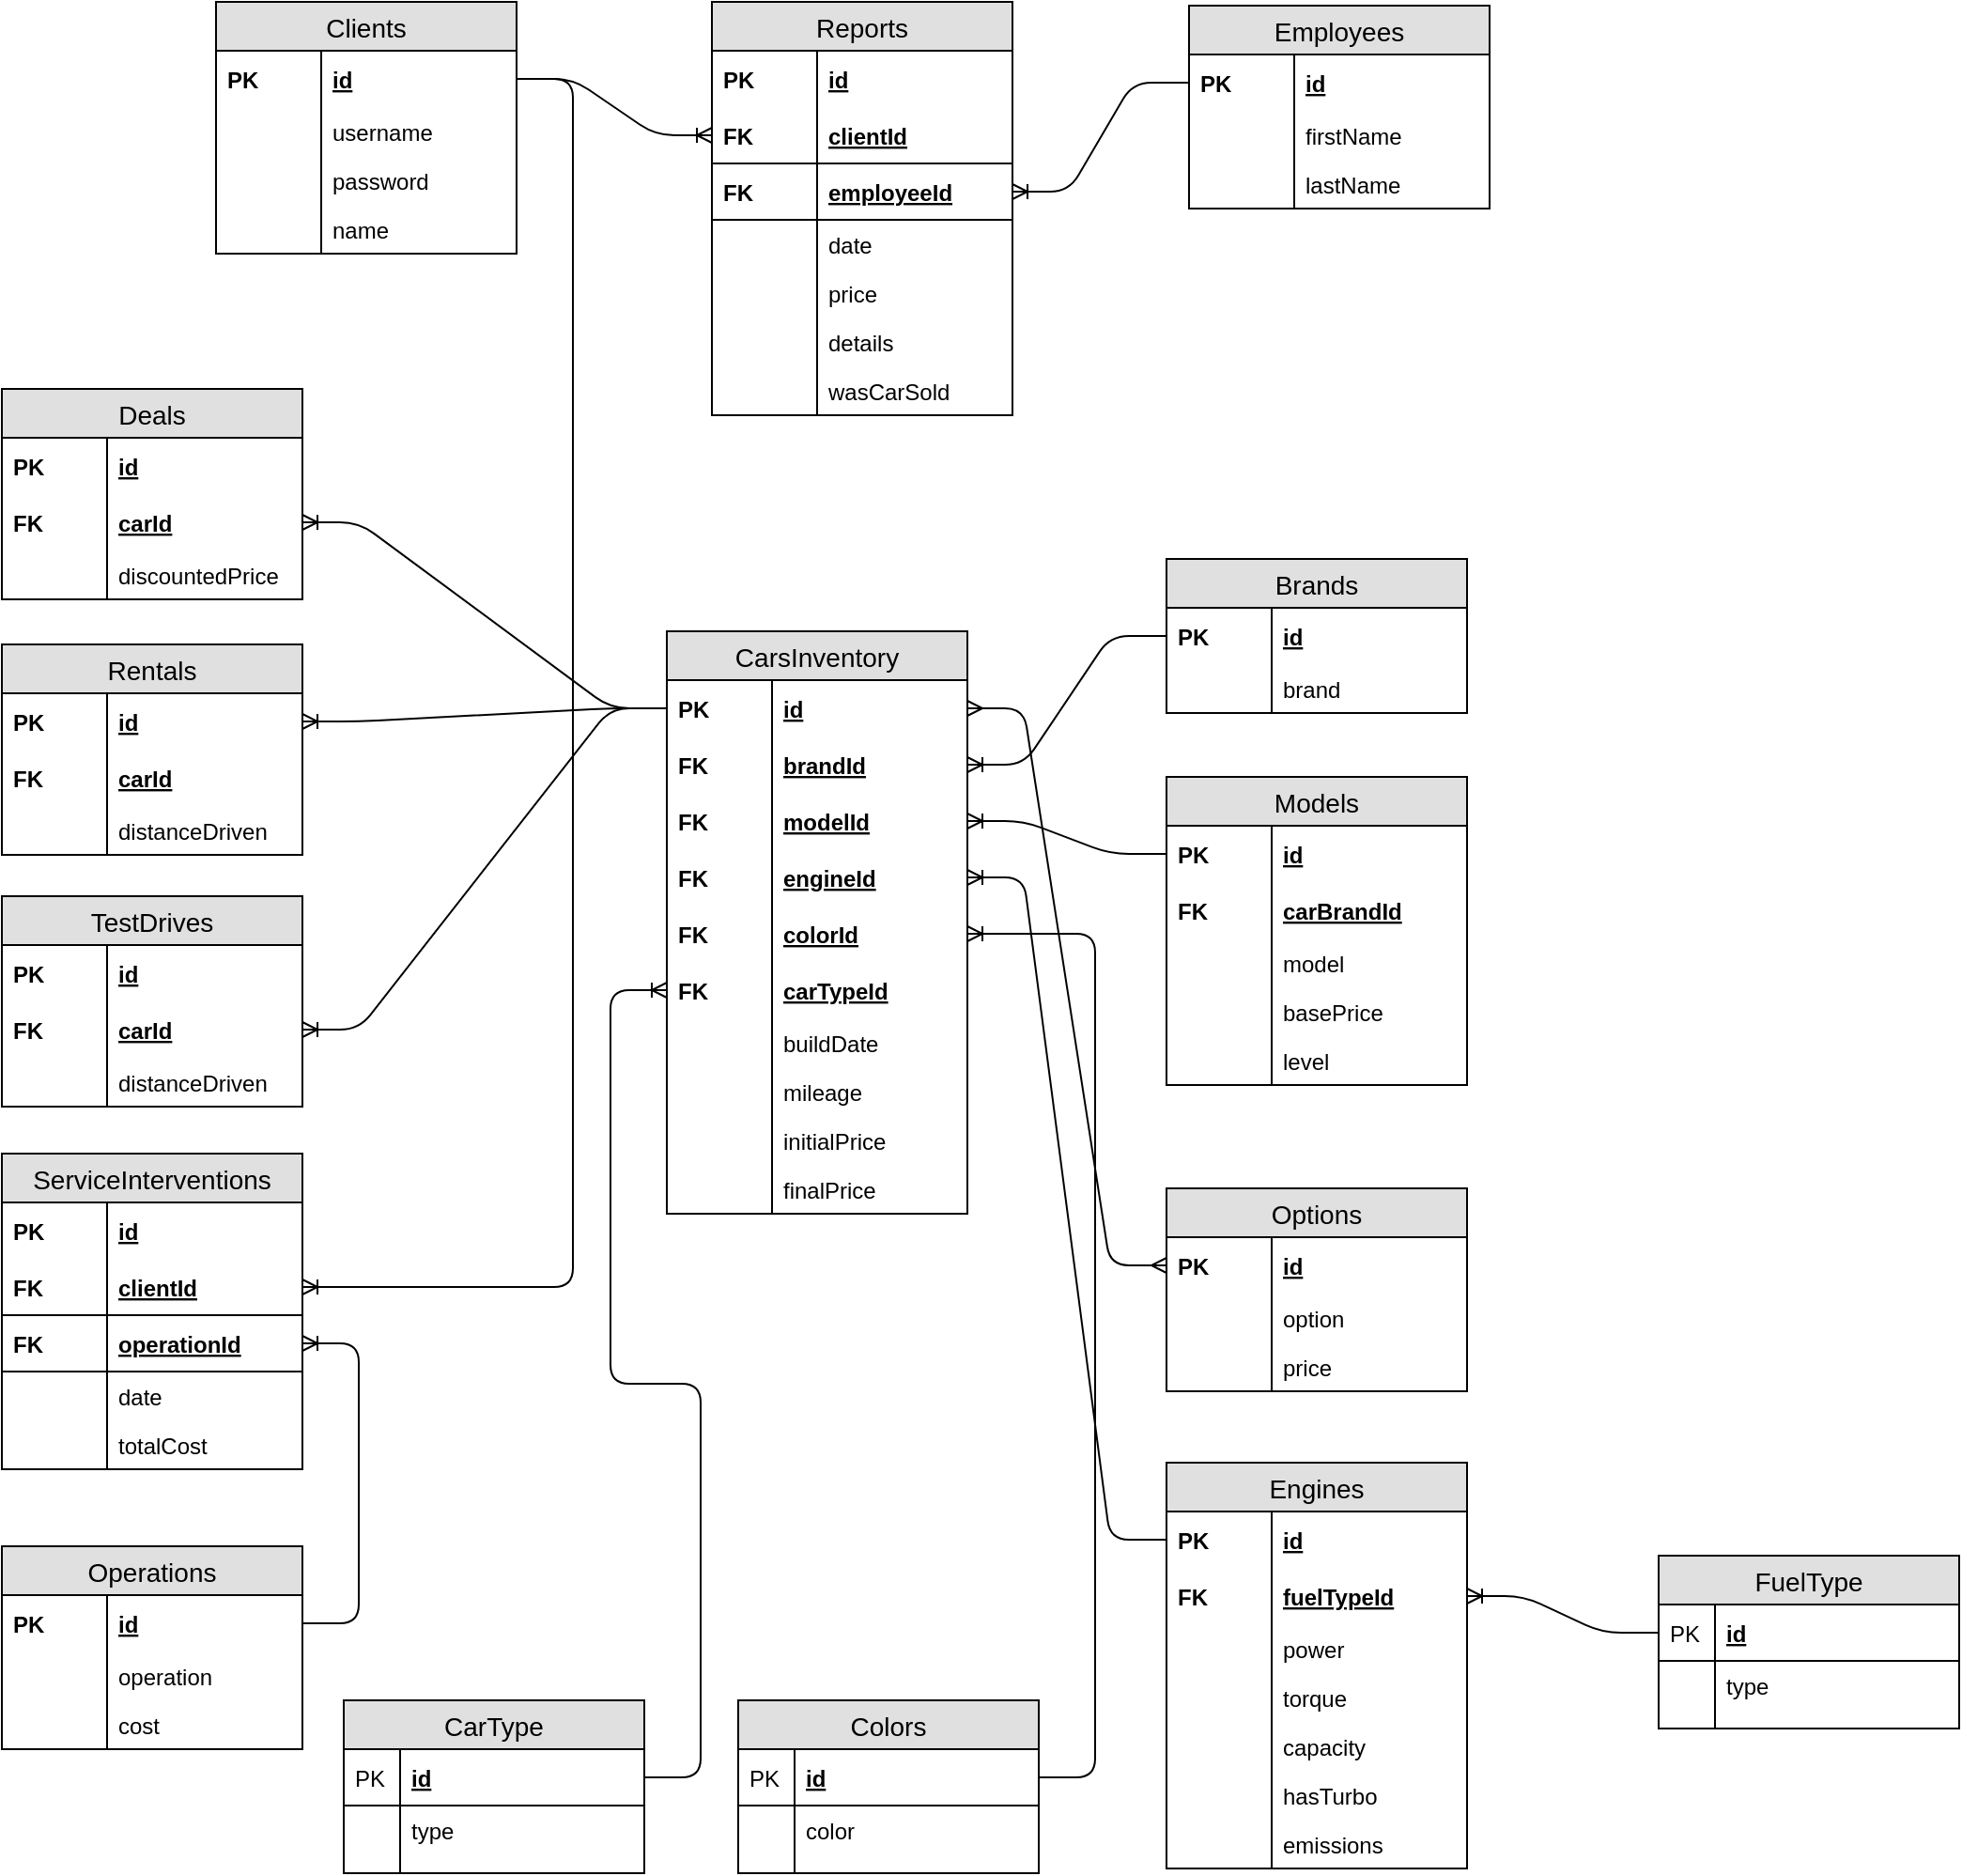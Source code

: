 <mxfile version="10.6.0" type="device"><diagram id="PD2JXmxA2P4d24bD0fUq" name="Page-1"><mxGraphModel dx="1394" dy="764" grid="1" gridSize="10" guides="1" tooltips="1" connect="1" arrows="1" fold="1" page="1" pageScale="1" pageWidth="850" pageHeight="1100" math="0" shadow="0"><root><mxCell id="0"/><mxCell id="1" parent="0"/><mxCell id="Fhsp72yUqhsoBognWgf3-1" value="Clients" style="swimlane;fontStyle=0;childLayout=stackLayout;horizontal=1;startSize=26;fillColor=#e0e0e0;horizontalStack=0;resizeParent=1;resizeParentMax=0;resizeLast=0;collapsible=1;marginBottom=0;swimlaneFillColor=#ffffff;align=center;fontSize=14;" parent="1" vertex="1"><mxGeometry x="152" y="10" width="160" height="134" as="geometry"/></mxCell><mxCell id="Fhsp72yUqhsoBognWgf3-2" value="id" style="shape=partialRectangle;top=0;left=0;right=0;bottom=0;align=left;verticalAlign=middle;fillColor=none;spacingLeft=60;spacingRight=4;overflow=hidden;rotatable=0;points=[[0,0.5],[1,0.5]];portConstraint=eastwest;dropTarget=0;fontStyle=5;fontSize=12;" parent="Fhsp72yUqhsoBognWgf3-1" vertex="1"><mxGeometry y="26" width="160" height="30" as="geometry"/></mxCell><mxCell id="Fhsp72yUqhsoBognWgf3-3" value="PK" style="shape=partialRectangle;fontStyle=1;top=0;left=0;bottom=0;fillColor=none;align=left;verticalAlign=middle;spacingLeft=4;spacingRight=4;overflow=hidden;rotatable=0;points=[];portConstraint=eastwest;part=1;fontSize=12;" parent="Fhsp72yUqhsoBognWgf3-2" vertex="1" connectable="0"><mxGeometry width="56" height="30" as="geometry"/></mxCell><mxCell id="Fhsp72yUqhsoBognWgf3-6" value="username" style="shape=partialRectangle;top=0;left=0;right=0;bottom=0;align=left;verticalAlign=top;fillColor=none;spacingLeft=60;spacingRight=4;overflow=hidden;rotatable=0;points=[[0,0.5],[1,0.5]];portConstraint=eastwest;dropTarget=0;fontSize=12;" parent="Fhsp72yUqhsoBognWgf3-1" vertex="1"><mxGeometry y="56" width="160" height="26" as="geometry"/></mxCell><mxCell id="Fhsp72yUqhsoBognWgf3-7" value="" style="shape=partialRectangle;top=0;left=0;bottom=0;fillColor=none;align=left;verticalAlign=top;spacingLeft=4;spacingRight=4;overflow=hidden;rotatable=0;points=[];portConstraint=eastwest;part=1;fontSize=12;" parent="Fhsp72yUqhsoBognWgf3-6" vertex="1" connectable="0"><mxGeometry width="56" height="26" as="geometry"/></mxCell><mxCell id="Fhsp72yUqhsoBognWgf3-10" value="password" style="shape=partialRectangle;top=0;left=0;right=0;bottom=0;align=left;verticalAlign=top;fillColor=none;spacingLeft=60;spacingRight=4;overflow=hidden;rotatable=0;points=[[0,0.5],[1,0.5]];portConstraint=eastwest;dropTarget=0;fontSize=12;" parent="Fhsp72yUqhsoBognWgf3-1" vertex="1"><mxGeometry y="82" width="160" height="26" as="geometry"/></mxCell><mxCell id="Fhsp72yUqhsoBognWgf3-11" value="" style="shape=partialRectangle;top=0;left=0;bottom=0;fillColor=none;align=left;verticalAlign=top;spacingLeft=4;spacingRight=4;overflow=hidden;rotatable=0;points=[];portConstraint=eastwest;part=1;fontSize=12;" parent="Fhsp72yUqhsoBognWgf3-10" vertex="1" connectable="0"><mxGeometry width="56" height="26" as="geometry"/></mxCell><mxCell id="Fhsp72yUqhsoBognWgf3-159" value="name" style="shape=partialRectangle;top=0;left=0;right=0;bottom=0;align=left;verticalAlign=top;fillColor=none;spacingLeft=60;spacingRight=4;overflow=hidden;rotatable=0;points=[[0,0.5],[1,0.5]];portConstraint=eastwest;dropTarget=0;fontSize=12;" parent="Fhsp72yUqhsoBognWgf3-1" vertex="1"><mxGeometry y="108" width="160" height="26" as="geometry"/></mxCell><mxCell id="Fhsp72yUqhsoBognWgf3-160" value="" style="shape=partialRectangle;top=0;left=0;bottom=0;fillColor=none;align=left;verticalAlign=top;spacingLeft=4;spacingRight=4;overflow=hidden;rotatable=0;points=[];portConstraint=eastwest;part=1;fontSize=12;" parent="Fhsp72yUqhsoBognWgf3-159" vertex="1" connectable="0"><mxGeometry width="56" height="26" as="geometry"/></mxCell><mxCell id="Fhsp72yUqhsoBognWgf3-12" value="Employees" style="swimlane;fontStyle=0;childLayout=stackLayout;horizontal=1;startSize=26;fillColor=#e0e0e0;horizontalStack=0;resizeParent=1;resizeParentMax=0;resizeLast=0;collapsible=1;marginBottom=0;swimlaneFillColor=#ffffff;align=center;fontSize=14;" parent="1" vertex="1"><mxGeometry x="670" y="12" width="160" height="108" as="geometry"/></mxCell><mxCell id="Fhsp72yUqhsoBognWgf3-13" value="id" style="shape=partialRectangle;top=0;left=0;right=0;bottom=0;align=left;verticalAlign=middle;fillColor=none;spacingLeft=60;spacingRight=4;overflow=hidden;rotatable=0;points=[[0,0.5],[1,0.5]];portConstraint=eastwest;dropTarget=0;fontStyle=5;fontSize=12;" parent="Fhsp72yUqhsoBognWgf3-12" vertex="1"><mxGeometry y="26" width="160" height="30" as="geometry"/></mxCell><mxCell id="Fhsp72yUqhsoBognWgf3-14" value="PK" style="shape=partialRectangle;fontStyle=1;top=0;left=0;bottom=0;fillColor=none;align=left;verticalAlign=middle;spacingLeft=4;spacingRight=4;overflow=hidden;rotatable=0;points=[];portConstraint=eastwest;part=1;fontSize=12;" parent="Fhsp72yUqhsoBognWgf3-13" vertex="1" connectable="0"><mxGeometry width="56" height="30" as="geometry"/></mxCell><mxCell id="Fhsp72yUqhsoBognWgf3-17" value="firstName" style="shape=partialRectangle;top=0;left=0;right=0;bottom=0;align=left;verticalAlign=top;fillColor=none;spacingLeft=60;spacingRight=4;overflow=hidden;rotatable=0;points=[[0,0.5],[1,0.5]];portConstraint=eastwest;dropTarget=0;fontSize=12;" parent="Fhsp72yUqhsoBognWgf3-12" vertex="1"><mxGeometry y="56" width="160" height="26" as="geometry"/></mxCell><mxCell id="Fhsp72yUqhsoBognWgf3-18" value="" style="shape=partialRectangle;top=0;left=0;bottom=0;fillColor=none;align=left;verticalAlign=top;spacingLeft=4;spacingRight=4;overflow=hidden;rotatable=0;points=[];portConstraint=eastwest;part=1;fontSize=12;" parent="Fhsp72yUqhsoBognWgf3-17" vertex="1" connectable="0"><mxGeometry width="56" height="26" as="geometry"/></mxCell><mxCell id="Fhsp72yUqhsoBognWgf3-19" value="lastName" style="shape=partialRectangle;top=0;left=0;right=0;bottom=0;align=left;verticalAlign=top;fillColor=none;spacingLeft=60;spacingRight=4;overflow=hidden;rotatable=0;points=[[0,0.5],[1,0.5]];portConstraint=eastwest;dropTarget=0;fontSize=12;" parent="Fhsp72yUqhsoBognWgf3-12" vertex="1"><mxGeometry y="82" width="160" height="26" as="geometry"/></mxCell><mxCell id="Fhsp72yUqhsoBognWgf3-20" value="" style="shape=partialRectangle;top=0;left=0;bottom=0;fillColor=none;align=left;verticalAlign=top;spacingLeft=4;spacingRight=4;overflow=hidden;rotatable=0;points=[];portConstraint=eastwest;part=1;fontSize=12;" parent="Fhsp72yUqhsoBognWgf3-19" vertex="1" connectable="0"><mxGeometry width="56" height="26" as="geometry"/></mxCell><mxCell id="Fhsp72yUqhsoBognWgf3-21" value="CarsInventory" style="swimlane;fontStyle=0;childLayout=stackLayout;horizontal=1;startSize=26;fillColor=#e0e0e0;horizontalStack=0;resizeParent=1;resizeParentMax=0;resizeLast=0;collapsible=1;marginBottom=0;swimlaneFillColor=#ffffff;align=center;fontSize=14;" parent="1" vertex="1"><mxGeometry x="392" y="345" width="160" height="310" as="geometry"/></mxCell><mxCell id="Fhsp72yUqhsoBognWgf3-22" value="id" style="shape=partialRectangle;top=0;left=0;right=0;bottom=0;align=left;verticalAlign=middle;fillColor=none;spacingLeft=60;spacingRight=4;overflow=hidden;rotatable=0;points=[[0,0.5],[1,0.5]];portConstraint=eastwest;dropTarget=0;fontStyle=5;fontSize=12;" parent="Fhsp72yUqhsoBognWgf3-21" vertex="1"><mxGeometry y="26" width="160" height="30" as="geometry"/></mxCell><mxCell id="Fhsp72yUqhsoBognWgf3-23" value="PK" style="shape=partialRectangle;fontStyle=1;top=0;left=0;bottom=0;fillColor=none;align=left;verticalAlign=middle;spacingLeft=4;spacingRight=4;overflow=hidden;rotatable=0;points=[];portConstraint=eastwest;part=1;fontSize=12;" parent="Fhsp72yUqhsoBognWgf3-22" vertex="1" connectable="0"><mxGeometry width="56" height="30" as="geometry"/></mxCell><mxCell id="Fhsp72yUqhsoBognWgf3-57" value="brandId" style="shape=partialRectangle;top=0;left=0;right=0;bottom=0;align=left;verticalAlign=middle;fillColor=none;spacingLeft=60;spacingRight=4;overflow=hidden;rotatable=0;points=[[0,0.5],[1,0.5]];portConstraint=eastwest;dropTarget=0;fontStyle=5;fontSize=12;" parent="Fhsp72yUqhsoBognWgf3-21" vertex="1"><mxGeometry y="56" width="160" height="30" as="geometry"/></mxCell><mxCell id="Fhsp72yUqhsoBognWgf3-58" value="FK" style="shape=partialRectangle;fontStyle=1;top=0;left=0;bottom=0;fillColor=none;align=left;verticalAlign=middle;spacingLeft=4;spacingRight=4;overflow=hidden;rotatable=0;points=[];portConstraint=eastwest;part=1;fontSize=12;" parent="Fhsp72yUqhsoBognWgf3-57" vertex="1" connectable="0"><mxGeometry width="56" height="30" as="geometry"/></mxCell><mxCell id="Fhsp72yUqhsoBognWgf3-59" value="modelId" style="shape=partialRectangle;top=0;left=0;right=0;bottom=0;align=left;verticalAlign=middle;fillColor=none;spacingLeft=60;spacingRight=4;overflow=hidden;rotatable=0;points=[[0,0.5],[1,0.5]];portConstraint=eastwest;dropTarget=0;fontStyle=5;fontSize=12;" parent="Fhsp72yUqhsoBognWgf3-21" vertex="1"><mxGeometry y="86" width="160" height="30" as="geometry"/></mxCell><mxCell id="Fhsp72yUqhsoBognWgf3-60" value="FK" style="shape=partialRectangle;fontStyle=1;top=0;left=0;bottom=0;fillColor=none;align=left;verticalAlign=middle;spacingLeft=4;spacingRight=4;overflow=hidden;rotatable=0;points=[];portConstraint=eastwest;part=1;fontSize=12;" parent="Fhsp72yUqhsoBognWgf3-59" vertex="1" connectable="0"><mxGeometry width="56" height="30" as="geometry"/></mxCell><mxCell id="Fhsp72yUqhsoBognWgf3-61" value="engineId" style="shape=partialRectangle;top=0;left=0;right=0;bottom=0;align=left;verticalAlign=middle;fillColor=none;spacingLeft=60;spacingRight=4;overflow=hidden;rotatable=0;points=[[0,0.5],[1,0.5]];portConstraint=eastwest;dropTarget=0;fontStyle=5;fontSize=12;" parent="Fhsp72yUqhsoBognWgf3-21" vertex="1"><mxGeometry y="116" width="160" height="30" as="geometry"/></mxCell><mxCell id="Fhsp72yUqhsoBognWgf3-62" value="FK" style="shape=partialRectangle;fontStyle=1;top=0;left=0;bottom=0;fillColor=none;align=left;verticalAlign=middle;spacingLeft=4;spacingRight=4;overflow=hidden;rotatable=0;points=[];portConstraint=eastwest;part=1;fontSize=12;" parent="Fhsp72yUqhsoBognWgf3-61" vertex="1" connectable="0"><mxGeometry width="56" height="30" as="geometry"/></mxCell><mxCell id="Fhsp72yUqhsoBognWgf3-76" value="colorId" style="shape=partialRectangle;top=0;left=0;right=0;bottom=0;align=left;verticalAlign=middle;fillColor=none;spacingLeft=60;spacingRight=4;overflow=hidden;rotatable=0;points=[[0,0.5],[1,0.5]];portConstraint=eastwest;dropTarget=0;fontStyle=5;fontSize=12;" parent="Fhsp72yUqhsoBognWgf3-21" vertex="1"><mxGeometry y="146" width="160" height="30" as="geometry"/></mxCell><mxCell id="Fhsp72yUqhsoBognWgf3-77" value="FK" style="shape=partialRectangle;fontStyle=1;top=0;left=0;bottom=0;fillColor=none;align=left;verticalAlign=middle;spacingLeft=4;spacingRight=4;overflow=hidden;rotatable=0;points=[];portConstraint=eastwest;part=1;fontSize=12;" parent="Fhsp72yUqhsoBognWgf3-76" vertex="1" connectable="0"><mxGeometry width="56" height="30" as="geometry"/></mxCell><mxCell id="Fhsp72yUqhsoBognWgf3-78" value="carTypeId" style="shape=partialRectangle;top=0;left=0;right=0;bottom=0;align=left;verticalAlign=middle;fillColor=none;spacingLeft=60;spacingRight=4;overflow=hidden;rotatable=0;points=[[0,0.5],[1,0.5]];portConstraint=eastwest;dropTarget=0;fontStyle=5;fontSize=12;" parent="Fhsp72yUqhsoBognWgf3-21" vertex="1"><mxGeometry y="176" width="160" height="30" as="geometry"/></mxCell><mxCell id="Fhsp72yUqhsoBognWgf3-79" value="FK" style="shape=partialRectangle;fontStyle=1;top=0;left=0;bottom=0;fillColor=none;align=left;verticalAlign=middle;spacingLeft=4;spacingRight=4;overflow=hidden;rotatable=0;points=[];portConstraint=eastwest;part=1;fontSize=12;" parent="Fhsp72yUqhsoBognWgf3-78" vertex="1" connectable="0"><mxGeometry width="56" height="30" as="geometry"/></mxCell><mxCell id="Fhsp72yUqhsoBognWgf3-26" value="buildDate" style="shape=partialRectangle;top=0;left=0;right=0;bottom=0;align=left;verticalAlign=top;fillColor=none;spacingLeft=60;spacingRight=4;overflow=hidden;rotatable=0;points=[[0,0.5],[1,0.5]];portConstraint=eastwest;dropTarget=0;fontSize=12;" parent="Fhsp72yUqhsoBognWgf3-21" vertex="1"><mxGeometry y="206" width="160" height="26" as="geometry"/></mxCell><mxCell id="Fhsp72yUqhsoBognWgf3-27" value="" style="shape=partialRectangle;top=0;left=0;bottom=0;fillColor=none;align=left;verticalAlign=top;spacingLeft=4;spacingRight=4;overflow=hidden;rotatable=0;points=[];portConstraint=eastwest;part=1;fontSize=12;" parent="Fhsp72yUqhsoBognWgf3-26" vertex="1" connectable="0"><mxGeometry width="56" height="26" as="geometry"/></mxCell><mxCell id="Fhsp72yUqhsoBognWgf3-74" value="mileage" style="shape=partialRectangle;top=0;left=0;right=0;bottom=0;align=left;verticalAlign=top;fillColor=none;spacingLeft=60;spacingRight=4;overflow=hidden;rotatable=0;points=[[0,0.5],[1,0.5]];portConstraint=eastwest;dropTarget=0;fontSize=12;" parent="Fhsp72yUqhsoBognWgf3-21" vertex="1"><mxGeometry y="232" width="160" height="26" as="geometry"/></mxCell><mxCell id="Fhsp72yUqhsoBognWgf3-75" value="" style="shape=partialRectangle;top=0;left=0;bottom=0;fillColor=none;align=left;verticalAlign=top;spacingLeft=4;spacingRight=4;overflow=hidden;rotatable=0;points=[];portConstraint=eastwest;part=1;fontSize=12;" parent="Fhsp72yUqhsoBognWgf3-74" vertex="1" connectable="0"><mxGeometry width="56" height="26" as="geometry"/></mxCell><mxCell id="Fhsp72yUqhsoBognWgf3-80" value="initialPrice" style="shape=partialRectangle;top=0;left=0;right=0;bottom=0;align=left;verticalAlign=top;fillColor=none;spacingLeft=60;spacingRight=4;overflow=hidden;rotatable=0;points=[[0,0.5],[1,0.5]];portConstraint=eastwest;dropTarget=0;fontSize=12;" parent="Fhsp72yUqhsoBognWgf3-21" vertex="1"><mxGeometry y="258" width="160" height="26" as="geometry"/></mxCell><mxCell id="Fhsp72yUqhsoBognWgf3-81" value="" style="shape=partialRectangle;top=0;left=0;bottom=0;fillColor=none;align=left;verticalAlign=top;spacingLeft=4;spacingRight=4;overflow=hidden;rotatable=0;points=[];portConstraint=eastwest;part=1;fontSize=12;" parent="Fhsp72yUqhsoBognWgf3-80" vertex="1" connectable="0"><mxGeometry width="56" height="26" as="geometry"/></mxCell><mxCell id="Fhsp72yUqhsoBognWgf3-82" value="finalPrice" style="shape=partialRectangle;top=0;left=0;right=0;bottom=0;align=left;verticalAlign=top;fillColor=none;spacingLeft=60;spacingRight=4;overflow=hidden;rotatable=0;points=[[0,0.5],[1,0.5]];portConstraint=eastwest;dropTarget=0;fontSize=12;" parent="Fhsp72yUqhsoBognWgf3-21" vertex="1"><mxGeometry y="284" width="160" height="26" as="geometry"/></mxCell><mxCell id="Fhsp72yUqhsoBognWgf3-83" value="" style="shape=partialRectangle;top=0;left=0;bottom=0;fillColor=none;align=left;verticalAlign=top;spacingLeft=4;spacingRight=4;overflow=hidden;rotatable=0;points=[];portConstraint=eastwest;part=1;fontSize=12;" parent="Fhsp72yUqhsoBognWgf3-82" vertex="1" connectable="0"><mxGeometry width="56" height="26" as="geometry"/></mxCell><mxCell id="Fhsp72yUqhsoBognWgf3-28" value="Brands" style="swimlane;fontStyle=0;childLayout=stackLayout;horizontal=1;startSize=26;fillColor=#e0e0e0;horizontalStack=0;resizeParent=1;resizeParentMax=0;resizeLast=0;collapsible=1;marginBottom=0;swimlaneFillColor=#ffffff;align=center;fontSize=14;" parent="1" vertex="1"><mxGeometry x="658" y="306.5" width="160" height="82" as="geometry"/></mxCell><mxCell id="Fhsp72yUqhsoBognWgf3-29" value="id" style="shape=partialRectangle;top=0;left=0;right=0;bottom=0;align=left;verticalAlign=middle;fillColor=none;spacingLeft=60;spacingRight=4;overflow=hidden;rotatable=0;points=[[0,0.5],[1,0.5]];portConstraint=eastwest;dropTarget=0;fontStyle=5;fontSize=12;" parent="Fhsp72yUqhsoBognWgf3-28" vertex="1"><mxGeometry y="26" width="160" height="30" as="geometry"/></mxCell><mxCell id="Fhsp72yUqhsoBognWgf3-30" value="PK" style="shape=partialRectangle;fontStyle=1;top=0;left=0;bottom=0;fillColor=none;align=left;verticalAlign=middle;spacingLeft=4;spacingRight=4;overflow=hidden;rotatable=0;points=[];portConstraint=eastwest;part=1;fontSize=12;" parent="Fhsp72yUqhsoBognWgf3-29" vertex="1" connectable="0"><mxGeometry width="56" height="30" as="geometry"/></mxCell><mxCell id="Fhsp72yUqhsoBognWgf3-33" value="brand" style="shape=partialRectangle;top=0;left=0;right=0;bottom=0;align=left;verticalAlign=top;fillColor=none;spacingLeft=60;spacingRight=4;overflow=hidden;rotatable=0;points=[[0,0.5],[1,0.5]];portConstraint=eastwest;dropTarget=0;fontSize=12;" parent="Fhsp72yUqhsoBognWgf3-28" vertex="1"><mxGeometry y="56" width="160" height="26" as="geometry"/></mxCell><mxCell id="Fhsp72yUqhsoBognWgf3-34" value="" style="shape=partialRectangle;top=0;left=0;bottom=0;fillColor=none;align=left;verticalAlign=top;spacingLeft=4;spacingRight=4;overflow=hidden;rotatable=0;points=[];portConstraint=eastwest;part=1;fontSize=12;" parent="Fhsp72yUqhsoBognWgf3-33" vertex="1" connectable="0"><mxGeometry width="56" height="26" as="geometry"/></mxCell><mxCell id="Fhsp72yUqhsoBognWgf3-35" value="Models" style="swimlane;fontStyle=0;childLayout=stackLayout;horizontal=1;startSize=26;fillColor=#e0e0e0;horizontalStack=0;resizeParent=1;resizeParentMax=0;resizeLast=0;collapsible=1;marginBottom=0;swimlaneFillColor=#ffffff;align=center;fontSize=14;" parent="1" vertex="1"><mxGeometry x="658" y="422.5" width="160" height="164" as="geometry"/></mxCell><mxCell id="Fhsp72yUqhsoBognWgf3-36" value="id" style="shape=partialRectangle;top=0;left=0;right=0;bottom=0;align=left;verticalAlign=middle;fillColor=none;spacingLeft=60;spacingRight=4;overflow=hidden;rotatable=0;points=[[0,0.5],[1,0.5]];portConstraint=eastwest;dropTarget=0;fontStyle=5;fontSize=12;" parent="Fhsp72yUqhsoBognWgf3-35" vertex="1"><mxGeometry y="26" width="160" height="30" as="geometry"/></mxCell><mxCell id="Fhsp72yUqhsoBognWgf3-37" value="PK" style="shape=partialRectangle;fontStyle=1;top=0;left=0;bottom=0;fillColor=none;align=left;verticalAlign=middle;spacingLeft=4;spacingRight=4;overflow=hidden;rotatable=0;points=[];portConstraint=eastwest;part=1;fontSize=12;" parent="Fhsp72yUqhsoBognWgf3-36" vertex="1" connectable="0"><mxGeometry width="56" height="30" as="geometry"/></mxCell><mxCell id="Fhsp72yUqhsoBognWgf3-42" value="carBrandId" style="shape=partialRectangle;top=0;left=0;right=0;bottom=0;align=left;verticalAlign=middle;fillColor=none;spacingLeft=60;spacingRight=4;overflow=hidden;rotatable=0;points=[[0,0.5],[1,0.5]];portConstraint=eastwest;dropTarget=0;fontStyle=5;fontSize=12;" parent="Fhsp72yUqhsoBognWgf3-35" vertex="1"><mxGeometry y="56" width="160" height="30" as="geometry"/></mxCell><mxCell id="Fhsp72yUqhsoBognWgf3-43" value="FK" style="shape=partialRectangle;fontStyle=1;top=0;left=0;bottom=0;fillColor=none;align=left;verticalAlign=middle;spacingLeft=4;spacingRight=4;overflow=hidden;rotatable=0;points=[];portConstraint=eastwest;part=1;fontSize=12;" parent="Fhsp72yUqhsoBognWgf3-42" vertex="1" connectable="0"><mxGeometry width="56" height="30" as="geometry"/></mxCell><mxCell id="Fhsp72yUqhsoBognWgf3-40" value="model" style="shape=partialRectangle;top=0;left=0;right=0;bottom=0;align=left;verticalAlign=top;fillColor=none;spacingLeft=60;spacingRight=4;overflow=hidden;rotatable=0;points=[[0,0.5],[1,0.5]];portConstraint=eastwest;dropTarget=0;fontSize=12;" parent="Fhsp72yUqhsoBognWgf3-35" vertex="1"><mxGeometry y="86" width="160" height="26" as="geometry"/></mxCell><mxCell id="Fhsp72yUqhsoBognWgf3-41" value="" style="shape=partialRectangle;top=0;left=0;bottom=0;fillColor=none;align=left;verticalAlign=top;spacingLeft=4;spacingRight=4;overflow=hidden;rotatable=0;points=[];portConstraint=eastwest;part=1;fontSize=12;" parent="Fhsp72yUqhsoBognWgf3-40" vertex="1" connectable="0"><mxGeometry width="56" height="26" as="geometry"/></mxCell><mxCell id="Fhsp72yUqhsoBognWgf3-150" value="basePrice" style="shape=partialRectangle;top=0;left=0;right=0;bottom=0;align=left;verticalAlign=top;fillColor=none;spacingLeft=60;spacingRight=4;overflow=hidden;rotatable=0;points=[[0,0.5],[1,0.5]];portConstraint=eastwest;dropTarget=0;fontSize=12;" parent="Fhsp72yUqhsoBognWgf3-35" vertex="1"><mxGeometry y="112" width="160" height="26" as="geometry"/></mxCell><mxCell id="Fhsp72yUqhsoBognWgf3-151" value="" style="shape=partialRectangle;top=0;left=0;bottom=0;fillColor=none;align=left;verticalAlign=top;spacingLeft=4;spacingRight=4;overflow=hidden;rotatable=0;points=[];portConstraint=eastwest;part=1;fontSize=12;" parent="Fhsp72yUqhsoBognWgf3-150" vertex="1" connectable="0"><mxGeometry width="56" height="26" as="geometry"/></mxCell><mxCell id="hEeUkQc88H67avdMXDCV-1" value="level" style="shape=partialRectangle;top=0;left=0;right=0;bottom=0;align=left;verticalAlign=top;fillColor=none;spacingLeft=60;spacingRight=4;overflow=hidden;rotatable=0;points=[[0,0.5],[1,0.5]];portConstraint=eastwest;dropTarget=0;fontSize=12;" vertex="1" parent="Fhsp72yUqhsoBognWgf3-35"><mxGeometry y="138" width="160" height="26" as="geometry"/></mxCell><mxCell id="hEeUkQc88H67avdMXDCV-2" value="" style="shape=partialRectangle;top=0;left=0;bottom=0;fillColor=none;align=left;verticalAlign=top;spacingLeft=4;spacingRight=4;overflow=hidden;rotatable=0;points=[];portConstraint=eastwest;part=1;fontSize=12;" vertex="1" connectable="0" parent="hEeUkQc88H67avdMXDCV-1"><mxGeometry width="56" height="26" as="geometry"/></mxCell><mxCell id="Fhsp72yUqhsoBognWgf3-44" value="Options" style="swimlane;fontStyle=0;childLayout=stackLayout;horizontal=1;startSize=26;fillColor=#e0e0e0;horizontalStack=0;resizeParent=1;resizeParentMax=0;resizeLast=0;collapsible=1;marginBottom=0;swimlaneFillColor=#ffffff;align=center;fontSize=14;" parent="1" vertex="1"><mxGeometry x="658" y="641.5" width="160" height="108" as="geometry"/></mxCell><mxCell id="Fhsp72yUqhsoBognWgf3-45" value="id" style="shape=partialRectangle;top=0;left=0;right=0;bottom=0;align=left;verticalAlign=middle;fillColor=none;spacingLeft=60;spacingRight=4;overflow=hidden;rotatable=0;points=[[0,0.5],[1,0.5]];portConstraint=eastwest;dropTarget=0;fontStyle=5;fontSize=12;" parent="Fhsp72yUqhsoBognWgf3-44" vertex="1"><mxGeometry y="26" width="160" height="30" as="geometry"/></mxCell><mxCell id="Fhsp72yUqhsoBognWgf3-46" value="PK" style="shape=partialRectangle;fontStyle=1;top=0;left=0;bottom=0;fillColor=none;align=left;verticalAlign=middle;spacingLeft=4;spacingRight=4;overflow=hidden;rotatable=0;points=[];portConstraint=eastwest;part=1;fontSize=12;" parent="Fhsp72yUqhsoBognWgf3-45" vertex="1" connectable="0"><mxGeometry width="56" height="30" as="geometry"/></mxCell><mxCell id="Fhsp72yUqhsoBognWgf3-49" value="option" style="shape=partialRectangle;top=0;left=0;right=0;bottom=0;align=left;verticalAlign=top;fillColor=none;spacingLeft=60;spacingRight=4;overflow=hidden;rotatable=0;points=[[0,0.5],[1,0.5]];portConstraint=eastwest;dropTarget=0;fontSize=12;" parent="Fhsp72yUqhsoBognWgf3-44" vertex="1"><mxGeometry y="56" width="160" height="26" as="geometry"/></mxCell><mxCell id="Fhsp72yUqhsoBognWgf3-50" value="" style="shape=partialRectangle;top=0;left=0;bottom=0;fillColor=none;align=left;verticalAlign=top;spacingLeft=4;spacingRight=4;overflow=hidden;rotatable=0;points=[];portConstraint=eastwest;part=1;fontSize=12;" parent="Fhsp72yUqhsoBognWgf3-49" vertex="1" connectable="0"><mxGeometry width="56" height="26" as="geometry"/></mxCell><mxCell id="Fhsp72yUqhsoBognWgf3-51" value="price" style="shape=partialRectangle;top=0;left=0;right=0;bottom=0;align=left;verticalAlign=top;fillColor=none;spacingLeft=60;spacingRight=4;overflow=hidden;rotatable=0;points=[[0,0.5],[1,0.5]];portConstraint=eastwest;dropTarget=0;fontSize=12;" parent="Fhsp72yUqhsoBognWgf3-44" vertex="1"><mxGeometry y="82" width="160" height="26" as="geometry"/></mxCell><mxCell id="Fhsp72yUqhsoBognWgf3-52" value="" style="shape=partialRectangle;top=0;left=0;bottom=0;fillColor=none;align=left;verticalAlign=top;spacingLeft=4;spacingRight=4;overflow=hidden;rotatable=0;points=[];portConstraint=eastwest;part=1;fontSize=12;" parent="Fhsp72yUqhsoBognWgf3-51" vertex="1" connectable="0"><mxGeometry width="56" height="26" as="geometry"/></mxCell><mxCell id="Fhsp72yUqhsoBognWgf3-84" value="Deals" style="swimlane;fontStyle=0;childLayout=stackLayout;horizontal=1;startSize=26;fillColor=#e0e0e0;horizontalStack=0;resizeParent=1;resizeParentMax=0;resizeLast=0;collapsible=1;marginBottom=0;swimlaneFillColor=#ffffff;align=center;fontSize=14;" parent="1" vertex="1"><mxGeometry x="38" y="216" width="160" height="112" as="geometry"/></mxCell><mxCell id="Fhsp72yUqhsoBognWgf3-85" value="id" style="shape=partialRectangle;top=0;left=0;right=0;bottom=0;align=left;verticalAlign=middle;fillColor=none;spacingLeft=60;spacingRight=4;overflow=hidden;rotatable=0;points=[[0,0.5],[1,0.5]];portConstraint=eastwest;dropTarget=0;fontStyle=5;fontSize=12;" parent="Fhsp72yUqhsoBognWgf3-84" vertex="1"><mxGeometry y="26" width="160" height="30" as="geometry"/></mxCell><mxCell id="Fhsp72yUqhsoBognWgf3-86" value="PK" style="shape=partialRectangle;fontStyle=1;top=0;left=0;bottom=0;fillColor=none;align=left;verticalAlign=middle;spacingLeft=4;spacingRight=4;overflow=hidden;rotatable=0;points=[];portConstraint=eastwest;part=1;fontSize=12;" parent="Fhsp72yUqhsoBognWgf3-85" vertex="1" connectable="0"><mxGeometry width="56" height="30" as="geometry"/></mxCell><mxCell id="Fhsp72yUqhsoBognWgf3-98" value="carId" style="shape=partialRectangle;top=0;left=0;right=0;bottom=0;align=left;verticalAlign=middle;fillColor=none;spacingLeft=60;spacingRight=4;overflow=hidden;rotatable=0;points=[[0,0.5],[1,0.5]];portConstraint=eastwest;dropTarget=0;fontStyle=5;fontSize=12;" parent="Fhsp72yUqhsoBognWgf3-84" vertex="1"><mxGeometry y="56" width="160" height="30" as="geometry"/></mxCell><mxCell id="Fhsp72yUqhsoBognWgf3-99" value="FK" style="shape=partialRectangle;fontStyle=1;top=0;left=0;bottom=0;fillColor=none;align=left;verticalAlign=middle;spacingLeft=4;spacingRight=4;overflow=hidden;rotatable=0;points=[];portConstraint=eastwest;part=1;fontSize=12;" parent="Fhsp72yUqhsoBognWgf3-98" vertex="1" connectable="0"><mxGeometry width="56" height="30" as="geometry"/></mxCell><mxCell id="Fhsp72yUqhsoBognWgf3-89" value="discountedPrice" style="shape=partialRectangle;top=0;left=0;right=0;bottom=0;align=left;verticalAlign=top;fillColor=none;spacingLeft=60;spacingRight=4;overflow=hidden;rotatable=0;points=[[0,0.5],[1,0.5]];portConstraint=eastwest;dropTarget=0;fontSize=12;" parent="Fhsp72yUqhsoBognWgf3-84" vertex="1"><mxGeometry y="86" width="160" height="26" as="geometry"/></mxCell><mxCell id="Fhsp72yUqhsoBognWgf3-90" value="" style="shape=partialRectangle;top=0;left=0;bottom=0;fillColor=none;align=left;verticalAlign=top;spacingLeft=4;spacingRight=4;overflow=hidden;rotatable=0;points=[];portConstraint=eastwest;part=1;fontSize=12;" parent="Fhsp72yUqhsoBognWgf3-89" vertex="1" connectable="0"><mxGeometry width="56" height="26" as="geometry"/></mxCell><mxCell id="Fhsp72yUqhsoBognWgf3-91" value="Rentals" style="swimlane;fontStyle=0;childLayout=stackLayout;horizontal=1;startSize=26;fillColor=#e0e0e0;horizontalStack=0;resizeParent=1;resizeParentMax=0;resizeLast=0;collapsible=1;marginBottom=0;swimlaneFillColor=#ffffff;align=center;fontSize=14;" parent="1" vertex="1"><mxGeometry x="38" y="352" width="160" height="112" as="geometry"/></mxCell><mxCell id="Fhsp72yUqhsoBognWgf3-92" value="id" style="shape=partialRectangle;top=0;left=0;right=0;bottom=0;align=left;verticalAlign=middle;fillColor=none;spacingLeft=60;spacingRight=4;overflow=hidden;rotatable=0;points=[[0,0.5],[1,0.5]];portConstraint=eastwest;dropTarget=0;fontStyle=5;fontSize=12;" parent="Fhsp72yUqhsoBognWgf3-91" vertex="1"><mxGeometry y="26" width="160" height="30" as="geometry"/></mxCell><mxCell id="Fhsp72yUqhsoBognWgf3-93" value="PK" style="shape=partialRectangle;fontStyle=1;top=0;left=0;bottom=0;fillColor=none;align=left;verticalAlign=middle;spacingLeft=4;spacingRight=4;overflow=hidden;rotatable=0;points=[];portConstraint=eastwest;part=1;fontSize=12;" parent="Fhsp72yUqhsoBognWgf3-92" vertex="1" connectable="0"><mxGeometry width="56" height="30" as="geometry"/></mxCell><mxCell id="Fhsp72yUqhsoBognWgf3-100" value="carId" style="shape=partialRectangle;top=0;left=0;right=0;bottom=0;align=left;verticalAlign=middle;fillColor=none;spacingLeft=60;spacingRight=4;overflow=hidden;rotatable=0;points=[[0,0.5],[1,0.5]];portConstraint=eastwest;dropTarget=0;fontStyle=5;fontSize=12;" parent="Fhsp72yUqhsoBognWgf3-91" vertex="1"><mxGeometry y="56" width="160" height="30" as="geometry"/></mxCell><mxCell id="Fhsp72yUqhsoBognWgf3-101" value="FK" style="shape=partialRectangle;fontStyle=1;top=0;left=0;bottom=0;fillColor=none;align=left;verticalAlign=middle;spacingLeft=4;spacingRight=4;overflow=hidden;rotatable=0;points=[];portConstraint=eastwest;part=1;fontSize=12;" parent="Fhsp72yUqhsoBognWgf3-100" vertex="1" connectable="0"><mxGeometry width="56" height="30" as="geometry"/></mxCell><mxCell id="Fhsp72yUqhsoBognWgf3-96" value="distanceDriven" style="shape=partialRectangle;top=0;left=0;right=0;bottom=0;align=left;verticalAlign=top;fillColor=none;spacingLeft=60;spacingRight=4;overflow=hidden;rotatable=0;points=[[0,0.5],[1,0.5]];portConstraint=eastwest;dropTarget=0;fontSize=12;" parent="Fhsp72yUqhsoBognWgf3-91" vertex="1"><mxGeometry y="86" width="160" height="26" as="geometry"/></mxCell><mxCell id="Fhsp72yUqhsoBognWgf3-97" value="" style="shape=partialRectangle;top=0;left=0;bottom=0;fillColor=none;align=left;verticalAlign=top;spacingLeft=4;spacingRight=4;overflow=hidden;rotatable=0;points=[];portConstraint=eastwest;part=1;fontSize=12;" parent="Fhsp72yUqhsoBognWgf3-96" vertex="1" connectable="0"><mxGeometry width="56" height="26" as="geometry"/></mxCell><mxCell id="Fhsp72yUqhsoBognWgf3-102" value="TestDrives" style="swimlane;fontStyle=0;childLayout=stackLayout;horizontal=1;startSize=26;fillColor=#e0e0e0;horizontalStack=0;resizeParent=1;resizeParentMax=0;resizeLast=0;collapsible=1;marginBottom=0;swimlaneFillColor=#ffffff;align=center;fontSize=14;" parent="1" vertex="1"><mxGeometry x="38" y="486" width="160" height="112" as="geometry"/></mxCell><mxCell id="Fhsp72yUqhsoBognWgf3-103" value="id" style="shape=partialRectangle;top=0;left=0;right=0;bottom=0;align=left;verticalAlign=middle;fillColor=none;spacingLeft=60;spacingRight=4;overflow=hidden;rotatable=0;points=[[0,0.5],[1,0.5]];portConstraint=eastwest;dropTarget=0;fontStyle=5;fontSize=12;" parent="Fhsp72yUqhsoBognWgf3-102" vertex="1"><mxGeometry y="26" width="160" height="30" as="geometry"/></mxCell><mxCell id="Fhsp72yUqhsoBognWgf3-104" value="PK" style="shape=partialRectangle;fontStyle=1;top=0;left=0;bottom=0;fillColor=none;align=left;verticalAlign=middle;spacingLeft=4;spacingRight=4;overflow=hidden;rotatable=0;points=[];portConstraint=eastwest;part=1;fontSize=12;" parent="Fhsp72yUqhsoBognWgf3-103" vertex="1" connectable="0"><mxGeometry width="56" height="30" as="geometry"/></mxCell><mxCell id="Fhsp72yUqhsoBognWgf3-105" value="carId" style="shape=partialRectangle;top=0;left=0;right=0;bottom=0;align=left;verticalAlign=middle;fillColor=none;spacingLeft=60;spacingRight=4;overflow=hidden;rotatable=0;points=[[0,0.5],[1,0.5]];portConstraint=eastwest;dropTarget=0;fontStyle=5;fontSize=12;" parent="Fhsp72yUqhsoBognWgf3-102" vertex="1"><mxGeometry y="56" width="160" height="30" as="geometry"/></mxCell><mxCell id="Fhsp72yUqhsoBognWgf3-106" value="FK" style="shape=partialRectangle;fontStyle=1;top=0;left=0;bottom=0;fillColor=none;align=left;verticalAlign=middle;spacingLeft=4;spacingRight=4;overflow=hidden;rotatable=0;points=[];portConstraint=eastwest;part=1;fontSize=12;" parent="Fhsp72yUqhsoBognWgf3-105" vertex="1" connectable="0"><mxGeometry width="56" height="30" as="geometry"/></mxCell><mxCell id="Fhsp72yUqhsoBognWgf3-107" value="distanceDriven" style="shape=partialRectangle;top=0;left=0;right=0;bottom=0;align=left;verticalAlign=top;fillColor=none;spacingLeft=60;spacingRight=4;overflow=hidden;rotatable=0;points=[[0,0.5],[1,0.5]];portConstraint=eastwest;dropTarget=0;fontSize=12;" parent="Fhsp72yUqhsoBognWgf3-102" vertex="1"><mxGeometry y="86" width="160" height="26" as="geometry"/></mxCell><mxCell id="Fhsp72yUqhsoBognWgf3-108" value="" style="shape=partialRectangle;top=0;left=0;bottom=0;fillColor=none;align=left;verticalAlign=top;spacingLeft=4;spacingRight=4;overflow=hidden;rotatable=0;points=[];portConstraint=eastwest;part=1;fontSize=12;" parent="Fhsp72yUqhsoBognWgf3-107" vertex="1" connectable="0"><mxGeometry width="56" height="26" as="geometry"/></mxCell><mxCell id="Fhsp72yUqhsoBognWgf3-109" value="Engines" style="swimlane;fontStyle=0;childLayout=stackLayout;horizontal=1;startSize=26;fillColor=#e0e0e0;horizontalStack=0;resizeParent=1;resizeParentMax=0;resizeLast=0;collapsible=1;marginBottom=0;swimlaneFillColor=#ffffff;align=center;fontSize=14;" parent="1" vertex="1"><mxGeometry x="658" y="787.5" width="160" height="216" as="geometry"/></mxCell><mxCell id="Fhsp72yUqhsoBognWgf3-110" value="id" style="shape=partialRectangle;top=0;left=0;right=0;bottom=0;align=left;verticalAlign=middle;fillColor=none;spacingLeft=60;spacingRight=4;overflow=hidden;rotatable=0;points=[[0,0.5],[1,0.5]];portConstraint=eastwest;dropTarget=0;fontStyle=5;fontSize=12;" parent="Fhsp72yUqhsoBognWgf3-109" vertex="1"><mxGeometry y="26" width="160" height="30" as="geometry"/></mxCell><mxCell id="Fhsp72yUqhsoBognWgf3-111" value="PK" style="shape=partialRectangle;fontStyle=1;top=0;left=0;bottom=0;fillColor=none;align=left;verticalAlign=middle;spacingLeft=4;spacingRight=4;overflow=hidden;rotatable=0;points=[];portConstraint=eastwest;part=1;fontSize=12;" parent="Fhsp72yUqhsoBognWgf3-110" vertex="1" connectable="0"><mxGeometry width="56" height="30" as="geometry"/></mxCell><mxCell id="Fhsp72yUqhsoBognWgf3-117" value="fuelTypeId" style="shape=partialRectangle;top=0;left=0;right=0;bottom=0;align=left;verticalAlign=middle;fillColor=none;spacingLeft=60;spacingRight=4;overflow=hidden;rotatable=0;points=[[0,0.5],[1,0.5]];portConstraint=eastwest;dropTarget=0;fontStyle=5;fontSize=12;" parent="Fhsp72yUqhsoBognWgf3-109" vertex="1"><mxGeometry y="56" width="160" height="30" as="geometry"/></mxCell><mxCell id="Fhsp72yUqhsoBognWgf3-118" value="FK" style="shape=partialRectangle;fontStyle=1;top=0;left=0;bottom=0;fillColor=none;align=left;verticalAlign=middle;spacingLeft=4;spacingRight=4;overflow=hidden;rotatable=0;points=[];portConstraint=eastwest;part=1;fontSize=12;" parent="Fhsp72yUqhsoBognWgf3-117" vertex="1" connectable="0"><mxGeometry width="56" height="30" as="geometry"/></mxCell><mxCell id="Fhsp72yUqhsoBognWgf3-112" value="power" style="shape=partialRectangle;top=0;left=0;right=0;bottom=0;align=left;verticalAlign=top;fillColor=none;spacingLeft=60;spacingRight=4;overflow=hidden;rotatable=0;points=[[0,0.5],[1,0.5]];portConstraint=eastwest;dropTarget=0;fontSize=12;" parent="Fhsp72yUqhsoBognWgf3-109" vertex="1"><mxGeometry y="86" width="160" height="26" as="geometry"/></mxCell><mxCell id="Fhsp72yUqhsoBognWgf3-113" value="" style="shape=partialRectangle;top=0;left=0;bottom=0;fillColor=none;align=left;verticalAlign=top;spacingLeft=4;spacingRight=4;overflow=hidden;rotatable=0;points=[];portConstraint=eastwest;part=1;fontSize=12;" parent="Fhsp72yUqhsoBognWgf3-112" vertex="1" connectable="0"><mxGeometry width="56" height="26" as="geometry"/></mxCell><mxCell id="Fhsp72yUqhsoBognWgf3-114" value="torque" style="shape=partialRectangle;top=0;left=0;right=0;bottom=0;align=left;verticalAlign=top;fillColor=none;spacingLeft=60;spacingRight=4;overflow=hidden;rotatable=0;points=[[0,0.5],[1,0.5]];portConstraint=eastwest;dropTarget=0;fontSize=12;" parent="Fhsp72yUqhsoBognWgf3-109" vertex="1"><mxGeometry y="112" width="160" height="26" as="geometry"/></mxCell><mxCell id="Fhsp72yUqhsoBognWgf3-115" value="" style="shape=partialRectangle;top=0;left=0;bottom=0;fillColor=none;align=left;verticalAlign=top;spacingLeft=4;spacingRight=4;overflow=hidden;rotatable=0;points=[];portConstraint=eastwest;part=1;fontSize=12;" parent="Fhsp72yUqhsoBognWgf3-114" vertex="1" connectable="0"><mxGeometry width="56" height="26" as="geometry"/></mxCell><mxCell id="Fhsp72yUqhsoBognWgf3-130" value="capacity" style="shape=partialRectangle;top=0;left=0;right=0;bottom=0;align=left;verticalAlign=top;fillColor=none;spacingLeft=60;spacingRight=4;overflow=hidden;rotatable=0;points=[[0,0.5],[1,0.5]];portConstraint=eastwest;dropTarget=0;fontSize=12;" parent="Fhsp72yUqhsoBognWgf3-109" vertex="1"><mxGeometry y="138" width="160" height="26" as="geometry"/></mxCell><mxCell id="Fhsp72yUqhsoBognWgf3-131" value="" style="shape=partialRectangle;top=0;left=0;bottom=0;fillColor=none;align=left;verticalAlign=top;spacingLeft=4;spacingRight=4;overflow=hidden;rotatable=0;points=[];portConstraint=eastwest;part=1;fontSize=12;" parent="Fhsp72yUqhsoBognWgf3-130" vertex="1" connectable="0"><mxGeometry width="56" height="26" as="geometry"/></mxCell><mxCell id="Fhsp72yUqhsoBognWgf3-132" value="hasTurbo" style="shape=partialRectangle;top=0;left=0;right=0;bottom=0;align=left;verticalAlign=top;fillColor=none;spacingLeft=60;spacingRight=4;overflow=hidden;rotatable=0;points=[[0,0.5],[1,0.5]];portConstraint=eastwest;dropTarget=0;fontSize=12;" parent="Fhsp72yUqhsoBognWgf3-109" vertex="1"><mxGeometry y="164" width="160" height="26" as="geometry"/></mxCell><mxCell id="Fhsp72yUqhsoBognWgf3-133" value="" style="shape=partialRectangle;top=0;left=0;bottom=0;fillColor=none;align=left;verticalAlign=top;spacingLeft=4;spacingRight=4;overflow=hidden;rotatable=0;points=[];portConstraint=eastwest;part=1;fontSize=12;" parent="Fhsp72yUqhsoBognWgf3-132" vertex="1" connectable="0"><mxGeometry width="56" height="26" as="geometry"/></mxCell><mxCell id="Fhsp72yUqhsoBognWgf3-134" value="emissions" style="shape=partialRectangle;top=0;left=0;right=0;bottom=0;align=left;verticalAlign=top;fillColor=none;spacingLeft=60;spacingRight=4;overflow=hidden;rotatable=0;points=[[0,0.5],[1,0.5]];portConstraint=eastwest;dropTarget=0;fontSize=12;" parent="Fhsp72yUqhsoBognWgf3-109" vertex="1"><mxGeometry y="190" width="160" height="26" as="geometry"/></mxCell><mxCell id="Fhsp72yUqhsoBognWgf3-135" value="" style="shape=partialRectangle;top=0;left=0;bottom=0;fillColor=none;align=left;verticalAlign=top;spacingLeft=4;spacingRight=4;overflow=hidden;rotatable=0;points=[];portConstraint=eastwest;part=1;fontSize=12;" parent="Fhsp72yUqhsoBognWgf3-134" vertex="1" connectable="0"><mxGeometry width="56" height="26" as="geometry"/></mxCell><mxCell id="Fhsp72yUqhsoBognWgf3-119" value="FuelType" style="swimlane;fontStyle=0;childLayout=stackLayout;horizontal=1;startSize=26;fillColor=#e0e0e0;horizontalStack=0;resizeParent=1;resizeParentMax=0;resizeLast=0;collapsible=1;marginBottom=0;swimlaneFillColor=#ffffff;align=center;fontSize=14;" parent="1" vertex="1"><mxGeometry x="920" y="837" width="160" height="92" as="geometry"/></mxCell><mxCell id="Fhsp72yUqhsoBognWgf3-120" value="id" style="shape=partialRectangle;top=0;left=0;right=0;bottom=1;align=left;verticalAlign=middle;fillColor=none;spacingLeft=34;spacingRight=4;overflow=hidden;rotatable=0;points=[[0,0.5],[1,0.5]];portConstraint=eastwest;dropTarget=0;fontStyle=5;fontSize=12;" parent="Fhsp72yUqhsoBognWgf3-119" vertex="1"><mxGeometry y="26" width="160" height="30" as="geometry"/></mxCell><mxCell id="Fhsp72yUqhsoBognWgf3-121" value="PK" style="shape=partialRectangle;top=0;left=0;bottom=0;fillColor=none;align=left;verticalAlign=middle;spacingLeft=4;spacingRight=4;overflow=hidden;rotatable=0;points=[];portConstraint=eastwest;part=1;fontSize=12;" parent="Fhsp72yUqhsoBognWgf3-120" vertex="1" connectable="0"><mxGeometry width="30" height="30" as="geometry"/></mxCell><mxCell id="Fhsp72yUqhsoBognWgf3-122" value="type" style="shape=partialRectangle;top=0;left=0;right=0;bottom=0;align=left;verticalAlign=top;fillColor=none;spacingLeft=34;spacingRight=4;overflow=hidden;rotatable=0;points=[[0,0.5],[1,0.5]];portConstraint=eastwest;dropTarget=0;fontSize=12;" parent="Fhsp72yUqhsoBognWgf3-119" vertex="1"><mxGeometry y="56" width="160" height="26" as="geometry"/></mxCell><mxCell id="Fhsp72yUqhsoBognWgf3-123" value="" style="shape=partialRectangle;top=0;left=0;bottom=0;fillColor=none;align=left;verticalAlign=top;spacingLeft=4;spacingRight=4;overflow=hidden;rotatable=0;points=[];portConstraint=eastwest;part=1;fontSize=12;" parent="Fhsp72yUqhsoBognWgf3-122" vertex="1" connectable="0"><mxGeometry width="30" height="26" as="geometry"/></mxCell><mxCell id="Fhsp72yUqhsoBognWgf3-128" value="" style="shape=partialRectangle;top=0;left=0;right=0;bottom=0;align=left;verticalAlign=top;fillColor=none;spacingLeft=34;spacingRight=4;overflow=hidden;rotatable=0;points=[[0,0.5],[1,0.5]];portConstraint=eastwest;dropTarget=0;fontSize=12;" parent="Fhsp72yUqhsoBognWgf3-119" vertex="1"><mxGeometry y="82" width="160" height="10" as="geometry"/></mxCell><mxCell id="Fhsp72yUqhsoBognWgf3-129" value="" style="shape=partialRectangle;top=0;left=0;bottom=0;fillColor=none;align=left;verticalAlign=top;spacingLeft=4;spacingRight=4;overflow=hidden;rotatable=0;points=[];portConstraint=eastwest;part=1;fontSize=12;" parent="Fhsp72yUqhsoBognWgf3-128" vertex="1" connectable="0"><mxGeometry width="30" height="10" as="geometry"/></mxCell><mxCell id="Fhsp72yUqhsoBognWgf3-136" value="Colors" style="swimlane;fontStyle=0;childLayout=stackLayout;horizontal=1;startSize=26;fillColor=#e0e0e0;horizontalStack=0;resizeParent=1;resizeParentMax=0;resizeLast=0;collapsible=1;marginBottom=0;swimlaneFillColor=#ffffff;align=center;fontSize=14;" parent="1" vertex="1"><mxGeometry x="430" y="914" width="160" height="92" as="geometry"/></mxCell><mxCell id="Fhsp72yUqhsoBognWgf3-137" value="id" style="shape=partialRectangle;top=0;left=0;right=0;bottom=1;align=left;verticalAlign=middle;fillColor=none;spacingLeft=34;spacingRight=4;overflow=hidden;rotatable=0;points=[[0,0.5],[1,0.5]];portConstraint=eastwest;dropTarget=0;fontStyle=5;fontSize=12;" parent="Fhsp72yUqhsoBognWgf3-136" vertex="1"><mxGeometry y="26" width="160" height="30" as="geometry"/></mxCell><mxCell id="Fhsp72yUqhsoBognWgf3-138" value="PK" style="shape=partialRectangle;top=0;left=0;bottom=0;fillColor=none;align=left;verticalAlign=middle;spacingLeft=4;spacingRight=4;overflow=hidden;rotatable=0;points=[];portConstraint=eastwest;part=1;fontSize=12;" parent="Fhsp72yUqhsoBognWgf3-137" vertex="1" connectable="0"><mxGeometry width="30" height="30" as="geometry"/></mxCell><mxCell id="Fhsp72yUqhsoBognWgf3-139" value="color" style="shape=partialRectangle;top=0;left=0;right=0;bottom=0;align=left;verticalAlign=top;fillColor=none;spacingLeft=34;spacingRight=4;overflow=hidden;rotatable=0;points=[[0,0.5],[1,0.5]];portConstraint=eastwest;dropTarget=0;fontSize=12;" parent="Fhsp72yUqhsoBognWgf3-136" vertex="1"><mxGeometry y="56" width="160" height="26" as="geometry"/></mxCell><mxCell id="Fhsp72yUqhsoBognWgf3-140" value="" style="shape=partialRectangle;top=0;left=0;bottom=0;fillColor=none;align=left;verticalAlign=top;spacingLeft=4;spacingRight=4;overflow=hidden;rotatable=0;points=[];portConstraint=eastwest;part=1;fontSize=12;" parent="Fhsp72yUqhsoBognWgf3-139" vertex="1" connectable="0"><mxGeometry width="30" height="26" as="geometry"/></mxCell><mxCell id="Fhsp72yUqhsoBognWgf3-141" value="" style="shape=partialRectangle;top=0;left=0;right=0;bottom=0;align=left;verticalAlign=top;fillColor=none;spacingLeft=34;spacingRight=4;overflow=hidden;rotatable=0;points=[[0,0.5],[1,0.5]];portConstraint=eastwest;dropTarget=0;fontSize=12;" parent="Fhsp72yUqhsoBognWgf3-136" vertex="1"><mxGeometry y="82" width="160" height="10" as="geometry"/></mxCell><mxCell id="Fhsp72yUqhsoBognWgf3-142" value="" style="shape=partialRectangle;top=0;left=0;bottom=0;fillColor=none;align=left;verticalAlign=top;spacingLeft=4;spacingRight=4;overflow=hidden;rotatable=0;points=[];portConstraint=eastwest;part=1;fontSize=12;" parent="Fhsp72yUqhsoBognWgf3-141" vertex="1" connectable="0"><mxGeometry width="30" height="10" as="geometry"/></mxCell><mxCell id="Fhsp72yUqhsoBognWgf3-143" value="CarType" style="swimlane;fontStyle=0;childLayout=stackLayout;horizontal=1;startSize=26;fillColor=#e0e0e0;horizontalStack=0;resizeParent=1;resizeParentMax=0;resizeLast=0;collapsible=1;marginBottom=0;swimlaneFillColor=#ffffff;align=center;fontSize=14;" parent="1" vertex="1"><mxGeometry x="220" y="914" width="160" height="92" as="geometry"/></mxCell><mxCell id="Fhsp72yUqhsoBognWgf3-144" value="id" style="shape=partialRectangle;top=0;left=0;right=0;bottom=1;align=left;verticalAlign=middle;fillColor=none;spacingLeft=34;spacingRight=4;overflow=hidden;rotatable=0;points=[[0,0.5],[1,0.5]];portConstraint=eastwest;dropTarget=0;fontStyle=5;fontSize=12;" parent="Fhsp72yUqhsoBognWgf3-143" vertex="1"><mxGeometry y="26" width="160" height="30" as="geometry"/></mxCell><mxCell id="Fhsp72yUqhsoBognWgf3-145" value="PK" style="shape=partialRectangle;top=0;left=0;bottom=0;fillColor=none;align=left;verticalAlign=middle;spacingLeft=4;spacingRight=4;overflow=hidden;rotatable=0;points=[];portConstraint=eastwest;part=1;fontSize=12;" parent="Fhsp72yUqhsoBognWgf3-144" vertex="1" connectable="0"><mxGeometry width="30" height="30" as="geometry"/></mxCell><mxCell id="Fhsp72yUqhsoBognWgf3-146" value="type" style="shape=partialRectangle;top=0;left=0;right=0;bottom=0;align=left;verticalAlign=top;fillColor=none;spacingLeft=34;spacingRight=4;overflow=hidden;rotatable=0;points=[[0,0.5],[1,0.5]];portConstraint=eastwest;dropTarget=0;fontSize=12;" parent="Fhsp72yUqhsoBognWgf3-143" vertex="1"><mxGeometry y="56" width="160" height="26" as="geometry"/></mxCell><mxCell id="Fhsp72yUqhsoBognWgf3-147" value="" style="shape=partialRectangle;top=0;left=0;bottom=0;fillColor=none;align=left;verticalAlign=top;spacingLeft=4;spacingRight=4;overflow=hidden;rotatable=0;points=[];portConstraint=eastwest;part=1;fontSize=12;" parent="Fhsp72yUqhsoBognWgf3-146" vertex="1" connectable="0"><mxGeometry width="30" height="26" as="geometry"/></mxCell><mxCell id="Fhsp72yUqhsoBognWgf3-148" value="" style="shape=partialRectangle;top=0;left=0;right=0;bottom=0;align=left;verticalAlign=top;fillColor=none;spacingLeft=34;spacingRight=4;overflow=hidden;rotatable=0;points=[[0,0.5],[1,0.5]];portConstraint=eastwest;dropTarget=0;fontSize=12;" parent="Fhsp72yUqhsoBognWgf3-143" vertex="1"><mxGeometry y="82" width="160" height="10" as="geometry"/></mxCell><mxCell id="Fhsp72yUqhsoBognWgf3-149" value="" style="shape=partialRectangle;top=0;left=0;bottom=0;fillColor=none;align=left;verticalAlign=top;spacingLeft=4;spacingRight=4;overflow=hidden;rotatable=0;points=[];portConstraint=eastwest;part=1;fontSize=12;" parent="Fhsp72yUqhsoBognWgf3-148" vertex="1" connectable="0"><mxGeometry width="30" height="10" as="geometry"/></mxCell><mxCell id="Fhsp72yUqhsoBognWgf3-152" value="ServiceInterventions" style="swimlane;fontStyle=0;childLayout=stackLayout;horizontal=1;startSize=26;fillColor=#e0e0e0;horizontalStack=0;resizeParent=1;resizeParentMax=0;resizeLast=0;collapsible=1;marginBottom=0;swimlaneFillColor=#ffffff;align=center;fontSize=14;" parent="1" vertex="1"><mxGeometry x="38" y="623" width="160" height="168" as="geometry"/></mxCell><mxCell id="Fhsp72yUqhsoBognWgf3-153" value="id" style="shape=partialRectangle;top=0;left=0;right=0;bottom=0;align=left;verticalAlign=middle;fillColor=none;spacingLeft=60;spacingRight=4;overflow=hidden;rotatable=0;points=[[0,0.5],[1,0.5]];portConstraint=eastwest;dropTarget=0;fontStyle=5;fontSize=12;" parent="Fhsp72yUqhsoBognWgf3-152" vertex="1"><mxGeometry y="26" width="160" height="30" as="geometry"/></mxCell><mxCell id="Fhsp72yUqhsoBognWgf3-154" value="PK" style="shape=partialRectangle;fontStyle=1;top=0;left=0;bottom=0;fillColor=none;align=left;verticalAlign=middle;spacingLeft=4;spacingRight=4;overflow=hidden;rotatable=0;points=[];portConstraint=eastwest;part=1;fontSize=12;" parent="Fhsp72yUqhsoBognWgf3-153" vertex="1" connectable="0"><mxGeometry width="56" height="30" as="geometry"/></mxCell><mxCell id="Fhsp72yUqhsoBognWgf3-155" value="clientId" style="shape=partialRectangle;top=0;left=0;right=0;bottom=1;align=left;verticalAlign=middle;fillColor=none;spacingLeft=60;spacingRight=4;overflow=hidden;rotatable=0;points=[[0,0.5],[1,0.5]];portConstraint=eastwest;dropTarget=0;fontStyle=5;fontSize=12;" parent="Fhsp72yUqhsoBognWgf3-152" vertex="1"><mxGeometry y="56" width="160" height="30" as="geometry"/></mxCell><mxCell id="Fhsp72yUqhsoBognWgf3-156" value="FK" style="shape=partialRectangle;fontStyle=1;top=0;left=0;bottom=0;fillColor=none;align=left;verticalAlign=middle;spacingLeft=4;spacingRight=4;overflow=hidden;rotatable=0;points=[];portConstraint=eastwest;part=1;fontSize=12;" parent="Fhsp72yUqhsoBognWgf3-155" vertex="1" connectable="0"><mxGeometry width="56" height="30" as="geometry"/></mxCell><mxCell id="Fhsp72yUqhsoBognWgf3-164" value="operationId" style="shape=partialRectangle;top=0;left=0;right=0;bottom=1;align=left;verticalAlign=middle;fillColor=none;spacingLeft=60;spacingRight=4;overflow=hidden;rotatable=0;points=[[0,0.5],[1,0.5]];portConstraint=eastwest;dropTarget=0;fontStyle=5;fontSize=12;" parent="Fhsp72yUqhsoBognWgf3-152" vertex="1"><mxGeometry y="86" width="160" height="30" as="geometry"/></mxCell><mxCell id="Fhsp72yUqhsoBognWgf3-165" value="FK" style="shape=partialRectangle;fontStyle=1;top=0;left=0;bottom=0;fillColor=none;align=left;verticalAlign=middle;spacingLeft=4;spacingRight=4;overflow=hidden;rotatable=0;points=[];portConstraint=eastwest;part=1;fontSize=12;" parent="Fhsp72yUqhsoBognWgf3-164" vertex="1" connectable="0"><mxGeometry width="56" height="30" as="geometry"/></mxCell><mxCell id="Fhsp72yUqhsoBognWgf3-157" value="date" style="shape=partialRectangle;top=0;left=0;right=0;bottom=0;align=left;verticalAlign=top;fillColor=none;spacingLeft=60;spacingRight=4;overflow=hidden;rotatable=0;points=[[0,0.5],[1,0.5]];portConstraint=eastwest;dropTarget=0;fontSize=12;" parent="Fhsp72yUqhsoBognWgf3-152" vertex="1"><mxGeometry y="116" width="160" height="26" as="geometry"/></mxCell><mxCell id="Fhsp72yUqhsoBognWgf3-158" value="" style="shape=partialRectangle;top=0;left=0;bottom=0;fillColor=none;align=left;verticalAlign=top;spacingLeft=4;spacingRight=4;overflow=hidden;rotatable=0;points=[];portConstraint=eastwest;part=1;fontSize=12;" parent="Fhsp72yUqhsoBognWgf3-157" vertex="1" connectable="0"><mxGeometry width="56" height="26" as="geometry"/></mxCell><mxCell id="Fhsp72yUqhsoBognWgf3-162" value="totalCost" style="shape=partialRectangle;top=0;left=0;right=0;bottom=0;align=left;verticalAlign=top;fillColor=none;spacingLeft=60;spacingRight=4;overflow=hidden;rotatable=0;points=[[0,0.5],[1,0.5]];portConstraint=eastwest;dropTarget=0;fontSize=12;" parent="Fhsp72yUqhsoBognWgf3-152" vertex="1"><mxGeometry y="142" width="160" height="26" as="geometry"/></mxCell><mxCell id="Fhsp72yUqhsoBognWgf3-163" value="" style="shape=partialRectangle;top=0;left=0;bottom=0;fillColor=none;align=left;verticalAlign=top;spacingLeft=4;spacingRight=4;overflow=hidden;rotatable=0;points=[];portConstraint=eastwest;part=1;fontSize=12;" parent="Fhsp72yUqhsoBognWgf3-162" vertex="1" connectable="0"><mxGeometry width="56" height="26" as="geometry"/></mxCell><mxCell id="Fhsp72yUqhsoBognWgf3-166" value="Operations" style="swimlane;fontStyle=0;childLayout=stackLayout;horizontal=1;startSize=26;fillColor=#e0e0e0;horizontalStack=0;resizeParent=1;resizeParentMax=0;resizeLast=0;collapsible=1;marginBottom=0;swimlaneFillColor=#ffffff;align=center;fontSize=14;" parent="1" vertex="1"><mxGeometry x="38" y="832" width="160" height="108" as="geometry"/></mxCell><mxCell id="Fhsp72yUqhsoBognWgf3-167" value="id" style="shape=partialRectangle;top=0;left=0;right=0;bottom=0;align=left;verticalAlign=middle;fillColor=none;spacingLeft=60;spacingRight=4;overflow=hidden;rotatable=0;points=[[0,0.5],[1,0.5]];portConstraint=eastwest;dropTarget=0;fontStyle=5;fontSize=12;" parent="Fhsp72yUqhsoBognWgf3-166" vertex="1"><mxGeometry y="26" width="160" height="30" as="geometry"/></mxCell><mxCell id="Fhsp72yUqhsoBognWgf3-168" value="PK" style="shape=partialRectangle;fontStyle=1;top=0;left=0;bottom=0;fillColor=none;align=left;verticalAlign=middle;spacingLeft=4;spacingRight=4;overflow=hidden;rotatable=0;points=[];portConstraint=eastwest;part=1;fontSize=12;" parent="Fhsp72yUqhsoBognWgf3-167" vertex="1" connectable="0"><mxGeometry width="56" height="30" as="geometry"/></mxCell><mxCell id="Fhsp72yUqhsoBognWgf3-175" value="operation" style="shape=partialRectangle;top=0;left=0;right=0;bottom=0;align=left;verticalAlign=top;fillColor=none;spacingLeft=60;spacingRight=4;overflow=hidden;rotatable=0;points=[[0,0.5],[1,0.5]];portConstraint=eastwest;dropTarget=0;fontSize=12;" parent="Fhsp72yUqhsoBognWgf3-166" vertex="1"><mxGeometry y="56" width="160" height="26" as="geometry"/></mxCell><mxCell id="Fhsp72yUqhsoBognWgf3-176" value="" style="shape=partialRectangle;top=0;left=0;bottom=0;fillColor=none;align=left;verticalAlign=top;spacingLeft=4;spacingRight=4;overflow=hidden;rotatable=0;points=[];portConstraint=eastwest;part=1;fontSize=12;" parent="Fhsp72yUqhsoBognWgf3-175" vertex="1" connectable="0"><mxGeometry width="56" height="26" as="geometry"/></mxCell><mxCell id="Fhsp72yUqhsoBognWgf3-177" value="cost" style="shape=partialRectangle;top=0;left=0;right=0;bottom=0;align=left;verticalAlign=top;fillColor=none;spacingLeft=60;spacingRight=4;overflow=hidden;rotatable=0;points=[[0,0.5],[1,0.5]];portConstraint=eastwest;dropTarget=0;fontSize=12;" parent="Fhsp72yUqhsoBognWgf3-166" vertex="1"><mxGeometry y="82" width="160" height="26" as="geometry"/></mxCell><mxCell id="Fhsp72yUqhsoBognWgf3-178" value="" style="shape=partialRectangle;top=0;left=0;bottom=0;fillColor=none;align=left;verticalAlign=top;spacingLeft=4;spacingRight=4;overflow=hidden;rotatable=0;points=[];portConstraint=eastwest;part=1;fontSize=12;" parent="Fhsp72yUqhsoBognWgf3-177" vertex="1" connectable="0"><mxGeometry width="56" height="26" as="geometry"/></mxCell><mxCell id="Fhsp72yUqhsoBognWgf3-179" value="Reports" style="swimlane;fontStyle=0;childLayout=stackLayout;horizontal=1;startSize=26;fillColor=#e0e0e0;horizontalStack=0;resizeParent=1;resizeParentMax=0;resizeLast=0;collapsible=1;marginBottom=0;swimlaneFillColor=#ffffff;align=center;fontSize=14;" parent="1" vertex="1"><mxGeometry x="416" y="10" width="160" height="220" as="geometry"/></mxCell><mxCell id="Fhsp72yUqhsoBognWgf3-180" value="id" style="shape=partialRectangle;top=0;left=0;right=0;bottom=0;align=left;verticalAlign=middle;fillColor=none;spacingLeft=60;spacingRight=4;overflow=hidden;rotatable=0;points=[[0,0.5],[1,0.5]];portConstraint=eastwest;dropTarget=0;fontStyle=5;fontSize=12;" parent="Fhsp72yUqhsoBognWgf3-179" vertex="1"><mxGeometry y="26" width="160" height="30" as="geometry"/></mxCell><mxCell id="Fhsp72yUqhsoBognWgf3-181" value="PK" style="shape=partialRectangle;fontStyle=1;top=0;left=0;bottom=0;fillColor=none;align=left;verticalAlign=middle;spacingLeft=4;spacingRight=4;overflow=hidden;rotatable=0;points=[];portConstraint=eastwest;part=1;fontSize=12;" parent="Fhsp72yUqhsoBognWgf3-180" vertex="1" connectable="0"><mxGeometry width="56" height="30" as="geometry"/></mxCell><mxCell id="Fhsp72yUqhsoBognWgf3-182" value="clientId" style="shape=partialRectangle;top=0;left=0;right=0;bottom=1;align=left;verticalAlign=middle;fillColor=none;spacingLeft=60;spacingRight=4;overflow=hidden;rotatable=0;points=[[0,0.5],[1,0.5]];portConstraint=eastwest;dropTarget=0;fontStyle=5;fontSize=12;" parent="Fhsp72yUqhsoBognWgf3-179" vertex="1"><mxGeometry y="56" width="160" height="30" as="geometry"/></mxCell><mxCell id="Fhsp72yUqhsoBognWgf3-183" value="FK" style="shape=partialRectangle;fontStyle=1;top=0;left=0;bottom=0;fillColor=none;align=left;verticalAlign=middle;spacingLeft=4;spacingRight=4;overflow=hidden;rotatable=0;points=[];portConstraint=eastwest;part=1;fontSize=12;" parent="Fhsp72yUqhsoBognWgf3-182" vertex="1" connectable="0"><mxGeometry width="56" height="30" as="geometry"/></mxCell><mxCell id="Fhsp72yUqhsoBognWgf3-196" value="employeeId" style="shape=partialRectangle;top=0;left=0;right=0;bottom=1;align=left;verticalAlign=middle;fillColor=none;spacingLeft=60;spacingRight=4;overflow=hidden;rotatable=0;points=[[0,0.5],[1,0.5]];portConstraint=eastwest;dropTarget=0;fontStyle=5;fontSize=12;" parent="Fhsp72yUqhsoBognWgf3-179" vertex="1"><mxGeometry y="86" width="160" height="30" as="geometry"/></mxCell><mxCell id="Fhsp72yUqhsoBognWgf3-197" value="FK" style="shape=partialRectangle;fontStyle=1;top=0;left=0;bottom=0;fillColor=none;align=left;verticalAlign=middle;spacingLeft=4;spacingRight=4;overflow=hidden;rotatable=0;points=[];portConstraint=eastwest;part=1;fontSize=12;" parent="Fhsp72yUqhsoBognWgf3-196" vertex="1" connectable="0"><mxGeometry width="56" height="30" as="geometry"/></mxCell><mxCell id="Fhsp72yUqhsoBognWgf3-186" value="date" style="shape=partialRectangle;top=0;left=0;right=0;bottom=0;align=left;verticalAlign=top;fillColor=none;spacingLeft=60;spacingRight=4;overflow=hidden;rotatable=0;points=[[0,0.5],[1,0.5]];portConstraint=eastwest;dropTarget=0;fontSize=12;" parent="Fhsp72yUqhsoBognWgf3-179" vertex="1"><mxGeometry y="116" width="160" height="26" as="geometry"/></mxCell><mxCell id="Fhsp72yUqhsoBognWgf3-187" value="" style="shape=partialRectangle;top=0;left=0;bottom=0;fillColor=none;align=left;verticalAlign=top;spacingLeft=4;spacingRight=4;overflow=hidden;rotatable=0;points=[];portConstraint=eastwest;part=1;fontSize=12;" parent="Fhsp72yUqhsoBognWgf3-186" vertex="1" connectable="0"><mxGeometry width="56" height="26" as="geometry"/></mxCell><mxCell id="Fhsp72yUqhsoBognWgf3-188" value="price" style="shape=partialRectangle;top=0;left=0;right=0;bottom=0;align=left;verticalAlign=top;fillColor=none;spacingLeft=60;spacingRight=4;overflow=hidden;rotatable=0;points=[[0,0.5],[1,0.5]];portConstraint=eastwest;dropTarget=0;fontSize=12;" parent="Fhsp72yUqhsoBognWgf3-179" vertex="1"><mxGeometry y="142" width="160" height="26" as="geometry"/></mxCell><mxCell id="Fhsp72yUqhsoBognWgf3-189" value="" style="shape=partialRectangle;top=0;left=0;bottom=0;fillColor=none;align=left;verticalAlign=top;spacingLeft=4;spacingRight=4;overflow=hidden;rotatable=0;points=[];portConstraint=eastwest;part=1;fontSize=12;" parent="Fhsp72yUqhsoBognWgf3-188" vertex="1" connectable="0"><mxGeometry width="56" height="26" as="geometry"/></mxCell><mxCell id="Fhsp72yUqhsoBognWgf3-192" value="details" style="shape=partialRectangle;top=0;left=0;right=0;bottom=0;align=left;verticalAlign=top;fillColor=none;spacingLeft=60;spacingRight=4;overflow=hidden;rotatable=0;points=[[0,0.5],[1,0.5]];portConstraint=eastwest;dropTarget=0;fontSize=12;" parent="Fhsp72yUqhsoBognWgf3-179" vertex="1"><mxGeometry y="168" width="160" height="26" as="geometry"/></mxCell><mxCell id="Fhsp72yUqhsoBognWgf3-193" value="" style="shape=partialRectangle;top=0;left=0;bottom=0;fillColor=none;align=left;verticalAlign=top;spacingLeft=4;spacingRight=4;overflow=hidden;rotatable=0;points=[];portConstraint=eastwest;part=1;fontSize=12;" parent="Fhsp72yUqhsoBognWgf3-192" vertex="1" connectable="0"><mxGeometry width="56" height="26" as="geometry"/></mxCell><mxCell id="Fhsp72yUqhsoBognWgf3-194" value="wasCarSold" style="shape=partialRectangle;top=0;left=0;right=0;bottom=0;align=left;verticalAlign=top;fillColor=none;spacingLeft=60;spacingRight=4;overflow=hidden;rotatable=0;points=[[0,0.5],[1,0.5]];portConstraint=eastwest;dropTarget=0;fontSize=12;" parent="Fhsp72yUqhsoBognWgf3-179" vertex="1"><mxGeometry y="194" width="160" height="26" as="geometry"/></mxCell><mxCell id="Fhsp72yUqhsoBognWgf3-195" value="" style="shape=partialRectangle;top=0;left=0;bottom=0;fillColor=none;align=left;verticalAlign=top;spacingLeft=4;spacingRight=4;overflow=hidden;rotatable=0;points=[];portConstraint=eastwest;part=1;fontSize=12;" parent="Fhsp72yUqhsoBognWgf3-194" vertex="1" connectable="0"><mxGeometry width="56" height="26" as="geometry"/></mxCell><mxCell id="Fhsp72yUqhsoBognWgf3-199" value="" style="edgeStyle=entityRelationEdgeStyle;fontSize=12;html=1;endArrow=ERoneToMany;" parent="1" source="Fhsp72yUqhsoBognWgf3-2" target="Fhsp72yUqhsoBognWgf3-182" edge="1"><mxGeometry width="100" height="100" relative="1" as="geometry"><mxPoint x="330" y="131" as="sourcePoint"/><mxPoint x="430" y="31" as="targetPoint"/></mxGeometry></mxCell><mxCell id="Fhsp72yUqhsoBognWgf3-200" value="" style="edgeStyle=entityRelationEdgeStyle;fontSize=12;html=1;endArrow=ERoneToMany;" parent="1" source="Fhsp72yUqhsoBognWgf3-13" target="Fhsp72yUqhsoBognWgf3-196" edge="1"><mxGeometry width="100" height="100" relative="1" as="geometry"><mxPoint x="618" y="178.0" as="sourcePoint"/><mxPoint x="722" y="208" as="targetPoint"/></mxGeometry></mxCell><mxCell id="Fhsp72yUqhsoBognWgf3-202" value="" style="edgeStyle=entityRelationEdgeStyle;fontSize=12;html=1;endArrow=ERoneToMany;" parent="1" source="Fhsp72yUqhsoBognWgf3-29" target="Fhsp72yUqhsoBognWgf3-57" edge="1"><mxGeometry width="100" height="100" relative="1" as="geometry"><mxPoint x="510" y="302.0" as="sourcePoint"/><mxPoint x="614" y="332" as="targetPoint"/></mxGeometry></mxCell><mxCell id="Fhsp72yUqhsoBognWgf3-203" value="" style="edgeStyle=entityRelationEdgeStyle;fontSize=12;html=1;endArrow=ERoneToMany;" parent="1" source="Fhsp72yUqhsoBognWgf3-36" target="Fhsp72yUqhsoBognWgf3-59" edge="1"><mxGeometry width="100" height="100" relative="1" as="geometry"><mxPoint x="500" y="727.5" as="sourcePoint"/><mxPoint x="366" y="802.5" as="targetPoint"/></mxGeometry></mxCell><mxCell id="Fhsp72yUqhsoBognWgf3-204" value="" style="edgeStyle=entityRelationEdgeStyle;fontSize=12;html=1;endArrow=ERoneToMany;" parent="1" source="Fhsp72yUqhsoBognWgf3-110" target="Fhsp72yUqhsoBognWgf3-61" edge="1"><mxGeometry width="100" height="100" relative="1" as="geometry"><mxPoint x="577" y="763" as="sourcePoint"/><mxPoint x="443" y="752" as="targetPoint"/></mxGeometry></mxCell><mxCell id="Fhsp72yUqhsoBognWgf3-205" value="" style="edgeStyle=entityRelationEdgeStyle;fontSize=12;html=1;endArrow=ERoneToMany;" parent="1" source="Fhsp72yUqhsoBognWgf3-137" target="Fhsp72yUqhsoBognWgf3-76" edge="1"><mxGeometry width="100" height="100" relative="1" as="geometry"><mxPoint x="491" y="765" as="sourcePoint"/><mxPoint x="357" y="754" as="targetPoint"/></mxGeometry></mxCell><mxCell id="Fhsp72yUqhsoBognWgf3-206" value="" style="edgeStyle=entityRelationEdgeStyle;fontSize=12;html=1;endArrow=ERoneToMany;entryX=0;entryY=0.5;entryDx=0;entryDy=0;" parent="1" source="Fhsp72yUqhsoBognWgf3-144" target="Fhsp72yUqhsoBognWgf3-78" edge="1"><mxGeometry width="100" height="100" relative="1" as="geometry"><mxPoint x="406" y="770.5" as="sourcePoint"/><mxPoint x="272" y="759.5" as="targetPoint"/></mxGeometry></mxCell><mxCell id="Fhsp72yUqhsoBognWgf3-207" value="" style="edgeStyle=entityRelationEdgeStyle;fontSize=12;html=1;endArrow=ERmany;startArrow=ERmany;" parent="1" source="Fhsp72yUqhsoBognWgf3-22" target="Fhsp72yUqhsoBognWgf3-45" edge="1"><mxGeometry width="100" height="100" relative="1" as="geometry"><mxPoint x="460" y="779" as="sourcePoint"/><mxPoint x="560" y="679" as="targetPoint"/></mxGeometry></mxCell><mxCell id="Fhsp72yUqhsoBognWgf3-208" value="" style="edgeStyle=entityRelationEdgeStyle;fontSize=12;html=1;endArrow=ERoneToMany;" parent="1" source="Fhsp72yUqhsoBognWgf3-120" target="Fhsp72yUqhsoBognWgf3-117" edge="1"><mxGeometry width="100" height="100" relative="1" as="geometry"><mxPoint x="1252" y="831" as="sourcePoint"/><mxPoint x="1090" y="478.5" as="targetPoint"/></mxGeometry></mxCell><mxCell id="Fhsp72yUqhsoBognWgf3-210" value="" style="edgeStyle=entityRelationEdgeStyle;fontSize=12;html=1;endArrow=ERoneToMany;" parent="1" source="Fhsp72yUqhsoBognWgf3-167" target="Fhsp72yUqhsoBognWgf3-164" edge="1"><mxGeometry width="100" height="100" relative="1" as="geometry"><mxPoint x="1302" y="749" as="sourcePoint"/><mxPoint x="1140" y="396.5" as="targetPoint"/></mxGeometry></mxCell><mxCell id="Fhsp72yUqhsoBognWgf3-211" value="" style="edgeStyle=entityRelationEdgeStyle;fontSize=12;html=1;endArrow=ERoneToMany;" parent="1" source="Fhsp72yUqhsoBognWgf3-2" target="Fhsp72yUqhsoBognWgf3-155" edge="1"><mxGeometry width="100" height="100" relative="1" as="geometry"><mxPoint x="1312" y="759" as="sourcePoint"/><mxPoint x="1150" y="406.5" as="targetPoint"/></mxGeometry></mxCell><mxCell id="Fhsp72yUqhsoBognWgf3-212" value="" style="edgeStyle=entityRelationEdgeStyle;fontSize=12;html=1;endArrow=ERoneToMany;" parent="1" source="Fhsp72yUqhsoBognWgf3-22" target="Fhsp72yUqhsoBognWgf3-105" edge="1"><mxGeometry width="100" height="100" relative="1" as="geometry"><mxPoint x="1322" y="769" as="sourcePoint"/><mxPoint x="1160" y="416.5" as="targetPoint"/></mxGeometry></mxCell><mxCell id="Fhsp72yUqhsoBognWgf3-213" value="" style="edgeStyle=entityRelationEdgeStyle;fontSize=12;html=1;endArrow=ERoneToMany;" parent="1" source="Fhsp72yUqhsoBognWgf3-22" target="Fhsp72yUqhsoBognWgf3-92" edge="1"><mxGeometry width="100" height="100" relative="1" as="geometry"><mxPoint x="1332" y="779" as="sourcePoint"/><mxPoint x="1170" y="426.5" as="targetPoint"/></mxGeometry></mxCell><mxCell id="Fhsp72yUqhsoBognWgf3-214" value="" style="edgeStyle=entityRelationEdgeStyle;fontSize=12;html=1;endArrow=ERoneToMany;" parent="1" source="Fhsp72yUqhsoBognWgf3-22" target="Fhsp72yUqhsoBognWgf3-98" edge="1"><mxGeometry width="100" height="100" relative="1" as="geometry"><mxPoint x="1342" y="789" as="sourcePoint"/><mxPoint x="1180" y="436.5" as="targetPoint"/></mxGeometry></mxCell></root></mxGraphModel></diagram></mxfile>
